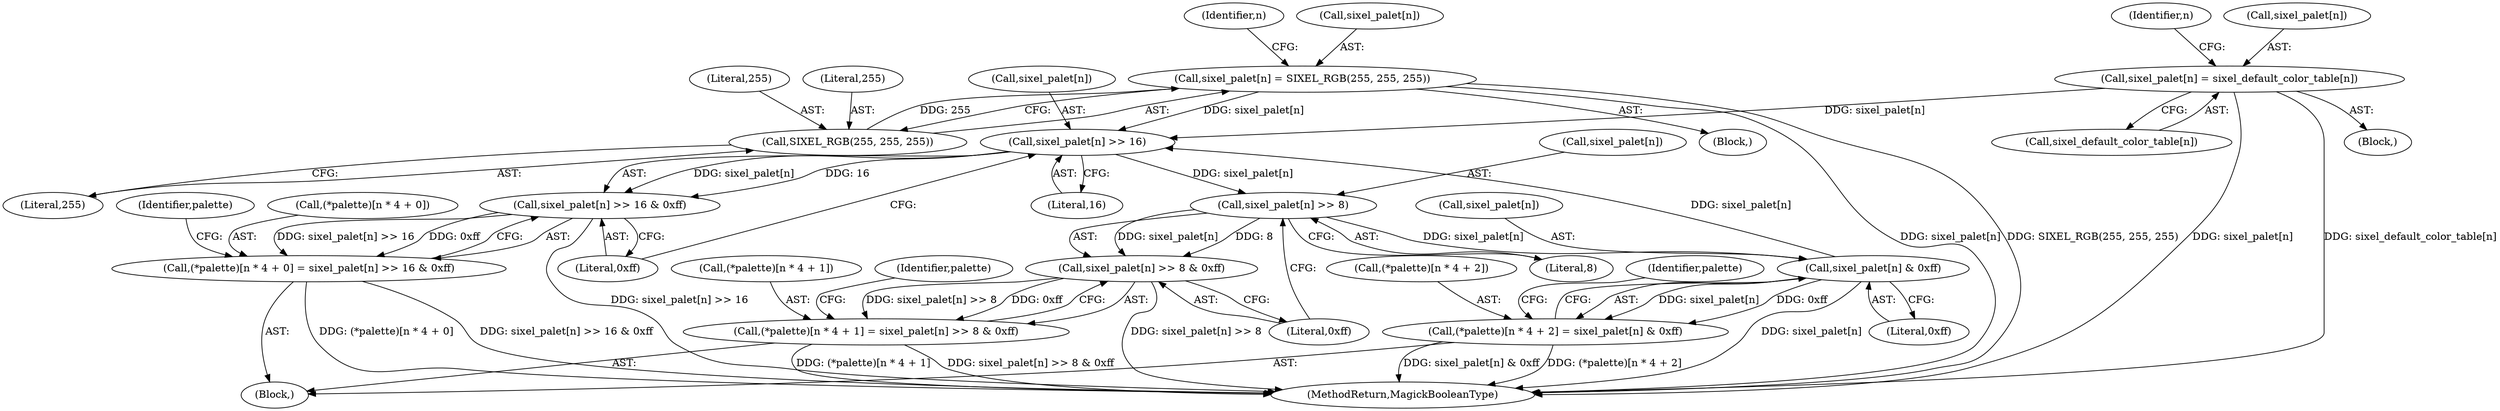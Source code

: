 digraph "0_ImageMagick_10b3823a7619ed22d42764733eb052c4159bc8c1_2@array" {
"1001386" [label="(Call,sixel_palet[n] >> 16)"];
"1000309" [label="(Call,sixel_palet[n] = SIXEL_RGB(255, 255, 255))"];
"1000313" [label="(Call,SIXEL_RGB(255, 255, 255))"];
"1001417" [label="(Call,sixel_palet[n] & 0xff)"];
"1001402" [label="(Call,sixel_palet[n] >> 8)"];
"1001386" [label="(Call,sixel_palet[n] >> 16)"];
"1000225" [label="(Call,sixel_palet[n] = sixel_default_color_table[n])"];
"1001385" [label="(Call,sixel_palet[n] >> 16 & 0xff)"];
"1001376" [label="(Call,(*palette)[n * 4 + 0] = sixel_palet[n] >> 16 & 0xff)"];
"1001401" [label="(Call,sixel_palet[n] >> 8 & 0xff)"];
"1001392" [label="(Call,(*palette)[n * 4 + 1] = sixel_palet[n] >> 8 & 0xff)"];
"1001408" [label="(Call,(*palette)[n * 4 + 2] = sixel_palet[n] & 0xff)"];
"1001434" [label="(MethodReturn,MagickBooleanType)"];
"1001401" [label="(Call,sixel_palet[n] >> 8 & 0xff)"];
"1000307" [label="(Identifier,n)"];
"1000224" [label="(Block,)"];
"1000316" [label="(Literal,255)"];
"1000315" [label="(Literal,255)"];
"1000314" [label="(Literal,255)"];
"1001402" [label="(Call,sixel_palet[n] >> 8)"];
"1001408" [label="(Call,(*palette)[n * 4 + 2] = sixel_palet[n] & 0xff)"];
"1000223" [label="(Identifier,n)"];
"1001421" [label="(Literal,0xff)"];
"1001418" [label="(Call,sixel_palet[n])"];
"1001411" [label="(Identifier,palette)"];
"1000225" [label="(Call,sixel_palet[n] = sixel_default_color_table[n])"];
"1001395" [label="(Identifier,palette)"];
"1001390" [label="(Literal,16)"];
"1001387" [label="(Call,sixel_palet[n])"];
"1001385" [label="(Call,sixel_palet[n] >> 16 & 0xff)"];
"1001377" [label="(Call,(*palette)[n * 4 + 0])"];
"1001407" [label="(Literal,0xff)"];
"1000309" [label="(Call,sixel_palet[n] = SIXEL_RGB(255, 255, 255))"];
"1000308" [label="(Block,)"];
"1001376" [label="(Call,(*palette)[n * 4 + 0] = sixel_palet[n] >> 16 & 0xff)"];
"1001386" [label="(Call,sixel_palet[n] >> 16)"];
"1000229" [label="(Call,sixel_default_color_table[n])"];
"1001392" [label="(Call,(*palette)[n * 4 + 1] = sixel_palet[n] >> 8 & 0xff)"];
"1000226" [label="(Call,sixel_palet[n])"];
"1001393" [label="(Call,(*palette)[n * 4 + 1])"];
"1000313" [label="(Call,SIXEL_RGB(255, 255, 255))"];
"1001391" [label="(Literal,0xff)"];
"1001406" [label="(Literal,8)"];
"1001409" [label="(Call,(*palette)[n * 4 + 2])"];
"1001375" [label="(Block,)"];
"1001417" [label="(Call,sixel_palet[n] & 0xff)"];
"1001425" [label="(Identifier,palette)"];
"1001403" [label="(Call,sixel_palet[n])"];
"1000310" [label="(Call,sixel_palet[n])"];
"1001386" -> "1001385"  [label="AST: "];
"1001386" -> "1001390"  [label="CFG: "];
"1001387" -> "1001386"  [label="AST: "];
"1001390" -> "1001386"  [label="AST: "];
"1001391" -> "1001386"  [label="CFG: "];
"1001386" -> "1001385"  [label="DDG: sixel_palet[n]"];
"1001386" -> "1001385"  [label="DDG: 16"];
"1000309" -> "1001386"  [label="DDG: sixel_palet[n]"];
"1001417" -> "1001386"  [label="DDG: sixel_palet[n]"];
"1000225" -> "1001386"  [label="DDG: sixel_palet[n]"];
"1001386" -> "1001402"  [label="DDG: sixel_palet[n]"];
"1000309" -> "1000308"  [label="AST: "];
"1000309" -> "1000313"  [label="CFG: "];
"1000310" -> "1000309"  [label="AST: "];
"1000313" -> "1000309"  [label="AST: "];
"1000307" -> "1000309"  [label="CFG: "];
"1000309" -> "1001434"  [label="DDG: sixel_palet[n]"];
"1000309" -> "1001434"  [label="DDG: SIXEL_RGB(255, 255, 255)"];
"1000313" -> "1000309"  [label="DDG: 255"];
"1000313" -> "1000316"  [label="CFG: "];
"1000314" -> "1000313"  [label="AST: "];
"1000315" -> "1000313"  [label="AST: "];
"1000316" -> "1000313"  [label="AST: "];
"1001417" -> "1001408"  [label="AST: "];
"1001417" -> "1001421"  [label="CFG: "];
"1001418" -> "1001417"  [label="AST: "];
"1001421" -> "1001417"  [label="AST: "];
"1001408" -> "1001417"  [label="CFG: "];
"1001417" -> "1001434"  [label="DDG: sixel_palet[n]"];
"1001417" -> "1001408"  [label="DDG: sixel_palet[n]"];
"1001417" -> "1001408"  [label="DDG: 0xff"];
"1001402" -> "1001417"  [label="DDG: sixel_palet[n]"];
"1001402" -> "1001401"  [label="AST: "];
"1001402" -> "1001406"  [label="CFG: "];
"1001403" -> "1001402"  [label="AST: "];
"1001406" -> "1001402"  [label="AST: "];
"1001407" -> "1001402"  [label="CFG: "];
"1001402" -> "1001401"  [label="DDG: sixel_palet[n]"];
"1001402" -> "1001401"  [label="DDG: 8"];
"1000225" -> "1000224"  [label="AST: "];
"1000225" -> "1000229"  [label="CFG: "];
"1000226" -> "1000225"  [label="AST: "];
"1000229" -> "1000225"  [label="AST: "];
"1000223" -> "1000225"  [label="CFG: "];
"1000225" -> "1001434"  [label="DDG: sixel_palet[n]"];
"1000225" -> "1001434"  [label="DDG: sixel_default_color_table[n]"];
"1001385" -> "1001376"  [label="AST: "];
"1001385" -> "1001391"  [label="CFG: "];
"1001391" -> "1001385"  [label="AST: "];
"1001376" -> "1001385"  [label="CFG: "];
"1001385" -> "1001434"  [label="DDG: sixel_palet[n] >> 16"];
"1001385" -> "1001376"  [label="DDG: sixel_palet[n] >> 16"];
"1001385" -> "1001376"  [label="DDG: 0xff"];
"1001376" -> "1001375"  [label="AST: "];
"1001377" -> "1001376"  [label="AST: "];
"1001395" -> "1001376"  [label="CFG: "];
"1001376" -> "1001434"  [label="DDG: (*palette)[n * 4 + 0]"];
"1001376" -> "1001434"  [label="DDG: sixel_palet[n] >> 16 & 0xff"];
"1001401" -> "1001392"  [label="AST: "];
"1001401" -> "1001407"  [label="CFG: "];
"1001407" -> "1001401"  [label="AST: "];
"1001392" -> "1001401"  [label="CFG: "];
"1001401" -> "1001434"  [label="DDG: sixel_palet[n] >> 8"];
"1001401" -> "1001392"  [label="DDG: sixel_palet[n] >> 8"];
"1001401" -> "1001392"  [label="DDG: 0xff"];
"1001392" -> "1001375"  [label="AST: "];
"1001393" -> "1001392"  [label="AST: "];
"1001411" -> "1001392"  [label="CFG: "];
"1001392" -> "1001434"  [label="DDG: (*palette)[n * 4 + 1]"];
"1001392" -> "1001434"  [label="DDG: sixel_palet[n] >> 8 & 0xff"];
"1001408" -> "1001375"  [label="AST: "];
"1001409" -> "1001408"  [label="AST: "];
"1001425" -> "1001408"  [label="CFG: "];
"1001408" -> "1001434"  [label="DDG: sixel_palet[n] & 0xff"];
"1001408" -> "1001434"  [label="DDG: (*palette)[n * 4 + 2]"];
}
